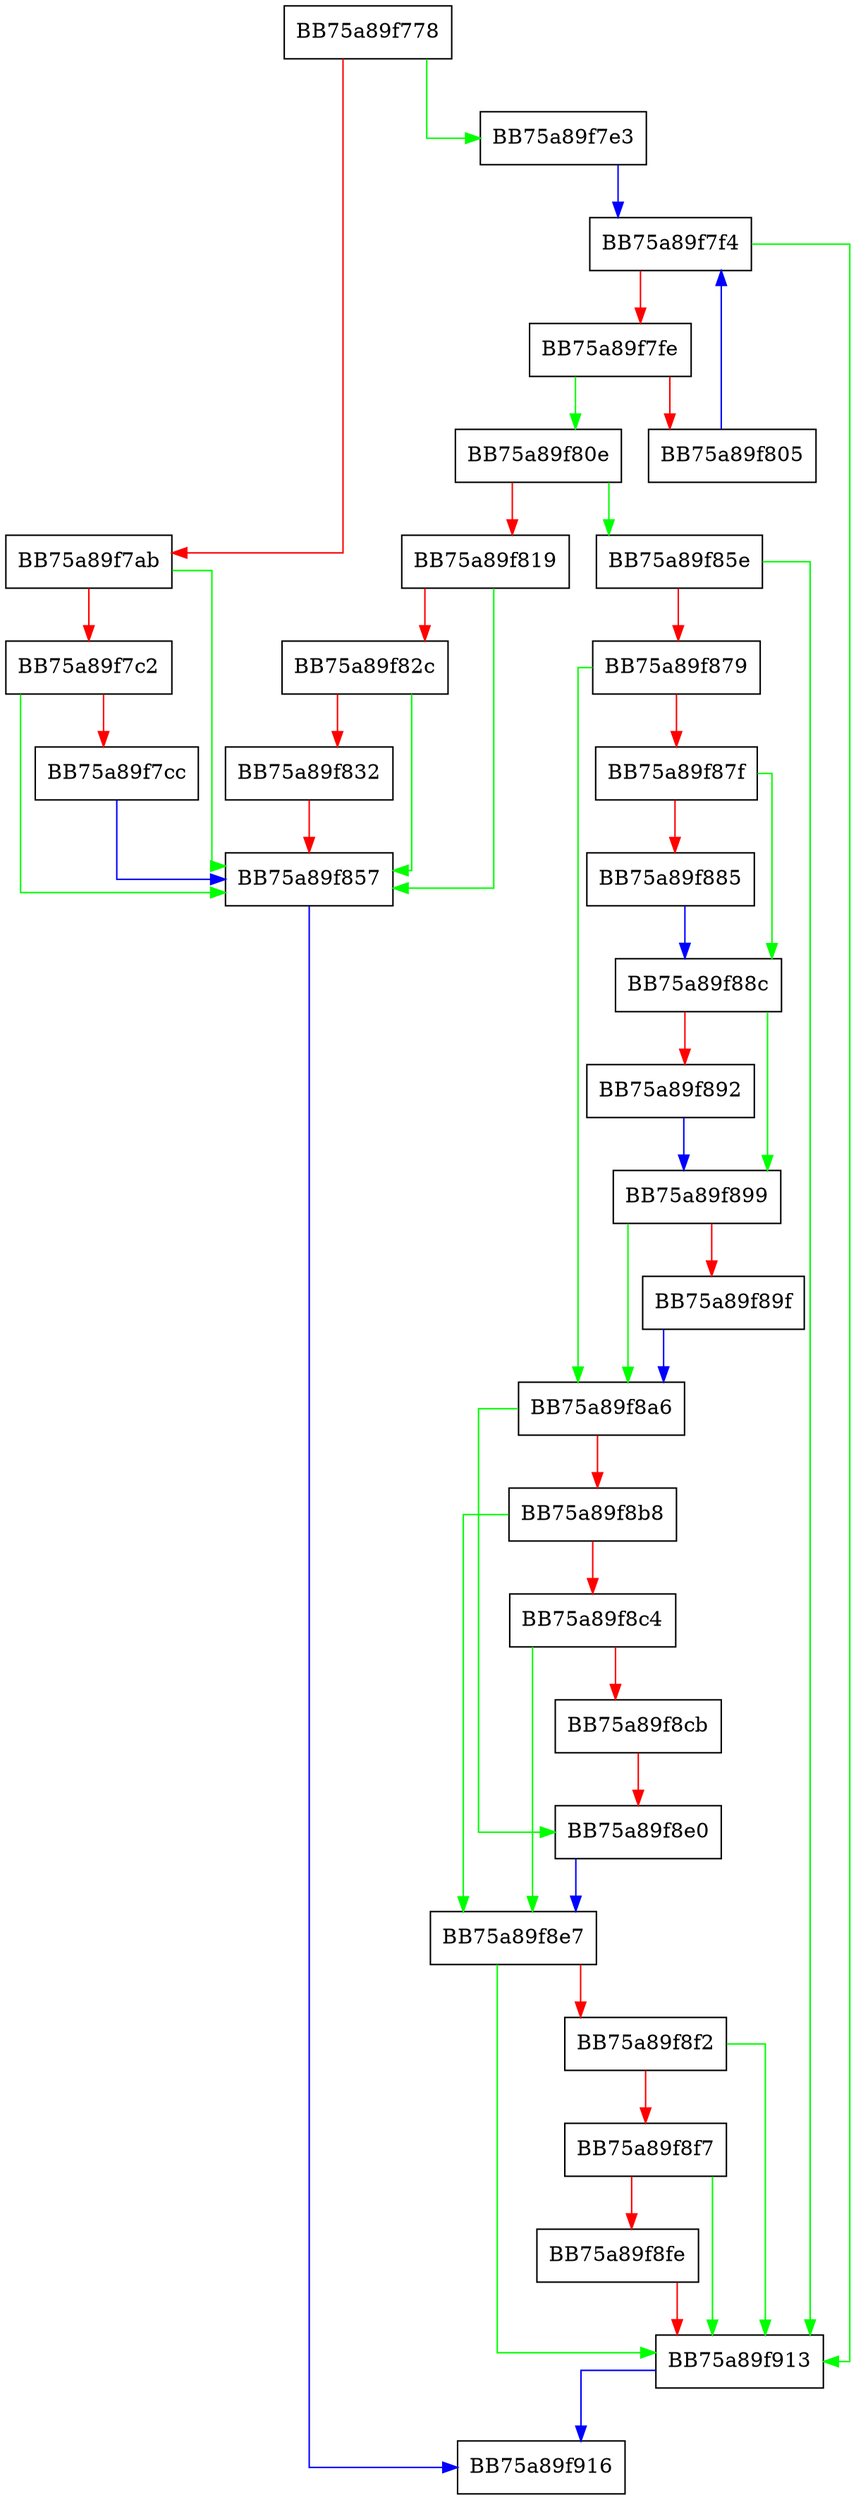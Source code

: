digraph ConvertScanExtractStructure {
  node [shape="box"];
  graph [splines=ortho];
  BB75a89f778 -> BB75a89f7e3 [color="green"];
  BB75a89f778 -> BB75a89f7ab [color="red"];
  BB75a89f7ab -> BB75a89f857 [color="green"];
  BB75a89f7ab -> BB75a89f7c2 [color="red"];
  BB75a89f7c2 -> BB75a89f857 [color="green"];
  BB75a89f7c2 -> BB75a89f7cc [color="red"];
  BB75a89f7cc -> BB75a89f857 [color="blue"];
  BB75a89f7e3 -> BB75a89f7f4 [color="blue"];
  BB75a89f7f4 -> BB75a89f913 [color="green"];
  BB75a89f7f4 -> BB75a89f7fe [color="red"];
  BB75a89f7fe -> BB75a89f80e [color="green"];
  BB75a89f7fe -> BB75a89f805 [color="red"];
  BB75a89f805 -> BB75a89f7f4 [color="blue"];
  BB75a89f80e -> BB75a89f85e [color="green"];
  BB75a89f80e -> BB75a89f819 [color="red"];
  BB75a89f819 -> BB75a89f857 [color="green"];
  BB75a89f819 -> BB75a89f82c [color="red"];
  BB75a89f82c -> BB75a89f857 [color="green"];
  BB75a89f82c -> BB75a89f832 [color="red"];
  BB75a89f832 -> BB75a89f857 [color="red"];
  BB75a89f857 -> BB75a89f916 [color="blue"];
  BB75a89f85e -> BB75a89f913 [color="green"];
  BB75a89f85e -> BB75a89f879 [color="red"];
  BB75a89f879 -> BB75a89f8a6 [color="green"];
  BB75a89f879 -> BB75a89f87f [color="red"];
  BB75a89f87f -> BB75a89f88c [color="green"];
  BB75a89f87f -> BB75a89f885 [color="red"];
  BB75a89f885 -> BB75a89f88c [color="blue"];
  BB75a89f88c -> BB75a89f899 [color="green"];
  BB75a89f88c -> BB75a89f892 [color="red"];
  BB75a89f892 -> BB75a89f899 [color="blue"];
  BB75a89f899 -> BB75a89f8a6 [color="green"];
  BB75a89f899 -> BB75a89f89f [color="red"];
  BB75a89f89f -> BB75a89f8a6 [color="blue"];
  BB75a89f8a6 -> BB75a89f8e0 [color="green"];
  BB75a89f8a6 -> BB75a89f8b8 [color="red"];
  BB75a89f8b8 -> BB75a89f8e7 [color="green"];
  BB75a89f8b8 -> BB75a89f8c4 [color="red"];
  BB75a89f8c4 -> BB75a89f8e7 [color="green"];
  BB75a89f8c4 -> BB75a89f8cb [color="red"];
  BB75a89f8cb -> BB75a89f8e0 [color="red"];
  BB75a89f8e0 -> BB75a89f8e7 [color="blue"];
  BB75a89f8e7 -> BB75a89f913 [color="green"];
  BB75a89f8e7 -> BB75a89f8f2 [color="red"];
  BB75a89f8f2 -> BB75a89f913 [color="green"];
  BB75a89f8f2 -> BB75a89f8f7 [color="red"];
  BB75a89f8f7 -> BB75a89f913 [color="green"];
  BB75a89f8f7 -> BB75a89f8fe [color="red"];
  BB75a89f8fe -> BB75a89f913 [color="red"];
  BB75a89f913 -> BB75a89f916 [color="blue"];
}